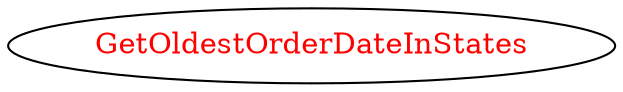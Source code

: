 digraph dependencyGraph {
 concentrate=true;
 ranksep="2.0";
 rankdir="LR"; 
 splines="ortho";
"GetOldestOrderDateInStates" [fontcolor="red"];
}